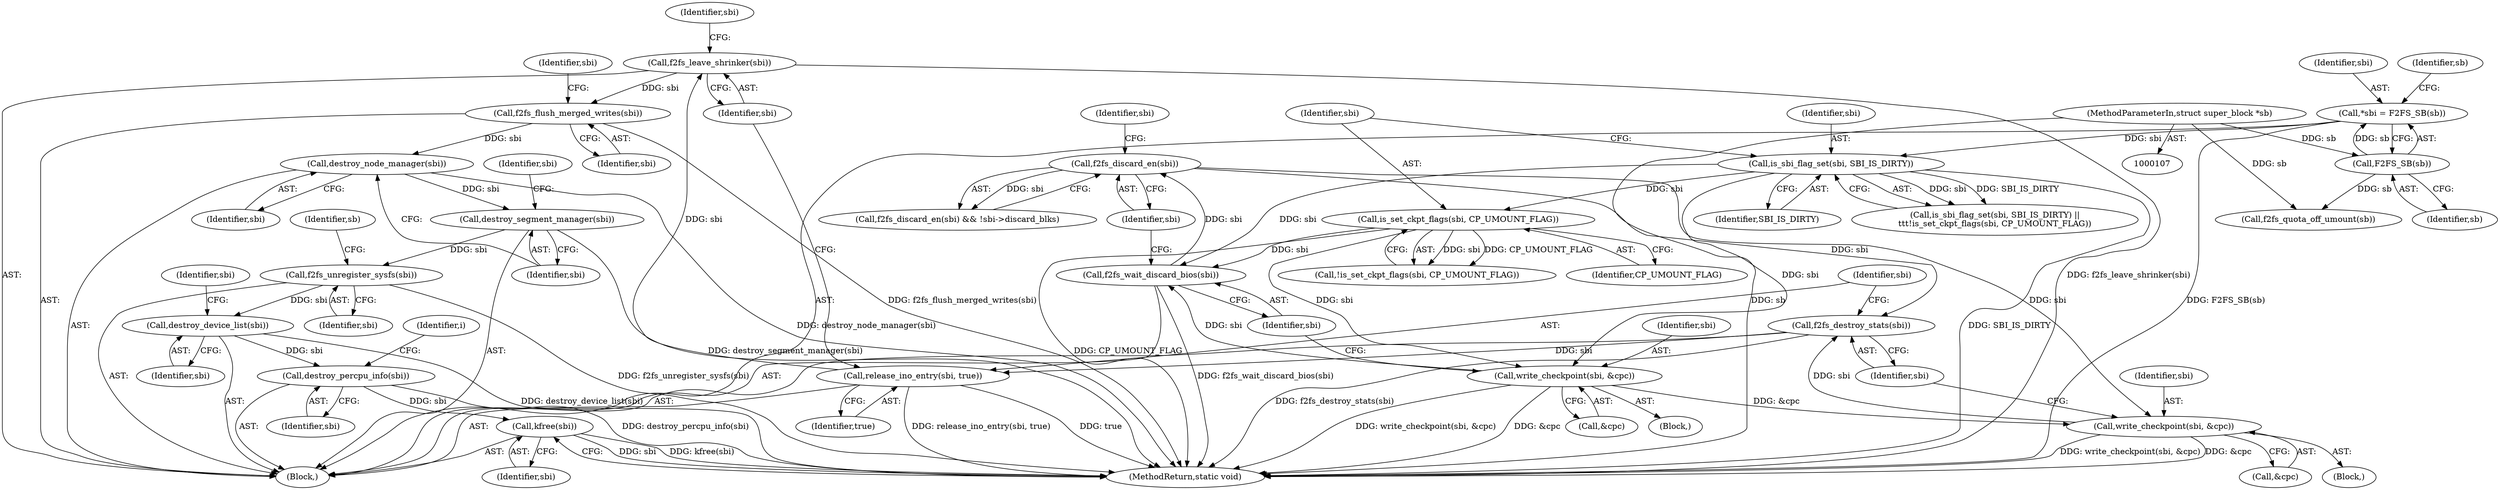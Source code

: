 digraph "1_linux_638164a2718f337ea224b747cf5977ef143166a4_1@API" {
"1000166" [label="(Call,f2fs_flush_merged_writes(sbi))"];
"1000159" [label="(Call,f2fs_leave_shrinker(sbi))"];
"1000156" [label="(Call,release_ino_entry(sbi, true))"];
"1000154" [label="(Call,f2fs_destroy_stats(sbi))"];
"1000150" [label="(Call,write_checkpoint(sbi, &cpc))"];
"1000142" [label="(Call,f2fs_discard_en(sbi))"];
"1000138" [label="(Call,f2fs_wait_discard_bios(sbi))"];
"1000134" [label="(Call,write_checkpoint(sbi, &cpc))"];
"1000129" [label="(Call,is_set_ckpt_flags(sbi, CP_UMOUNT_FLAG))"];
"1000125" [label="(Call,is_sbi_flag_set(sbi, SBI_IS_DIRTY))"];
"1000111" [label="(Call,*sbi = F2FS_SB(sb))"];
"1000113" [label="(Call,F2FS_SB(sb))"];
"1000108" [label="(MethodParameterIn,struct super_block *sb)"];
"1000176" [label="(Call,destroy_node_manager(sbi))"];
"1000178" [label="(Call,destroy_segment_manager(sbi))"];
"1000184" [label="(Call,f2fs_unregister_sysfs(sbi))"];
"1000203" [label="(Call,destroy_device_list(sbi))"];
"1000224" [label="(Call,destroy_percpu_info(sbi))"];
"1000241" [label="(Call,kfree(sbi))"];
"1000159" [label="(Call,f2fs_leave_shrinker(sbi))"];
"1000156" [label="(Call,release_ino_entry(sbi, true))"];
"1000177" [label="(Identifier,sbi)"];
"1000111" [label="(Call,*sbi = F2FS_SB(sb))"];
"1000176" [label="(Call,destroy_node_manager(sbi))"];
"1000112" [label="(Identifier,sbi)"];
"1000241" [label="(Call,kfree(sbi))"];
"1000151" [label="(Identifier,sbi)"];
"1000148" [label="(Block,)"];
"1000114" [label="(Identifier,sb)"];
"1000146" [label="(Identifier,sbi)"];
"1000150" [label="(Call,write_checkpoint(sbi, &cpc))"];
"1000225" [label="(Identifier,sbi)"];
"1000108" [label="(MethodParameterIn,struct super_block *sb)"];
"1000116" [label="(Call,f2fs_quota_off_umount(sb))"];
"1000117" [label="(Identifier,sb)"];
"1000141" [label="(Call,f2fs_discard_en(sbi) && !sbi->discard_blks)"];
"1000166" [label="(Call,f2fs_flush_merged_writes(sbi))"];
"1000154" [label="(Call,f2fs_destroy_stats(sbi))"];
"1000139" [label="(Identifier,sbi)"];
"1000135" [label="(Identifier,sbi)"];
"1000127" [label="(Identifier,SBI_IS_DIRTY)"];
"1000207" [label="(Identifier,sbi)"];
"1000131" [label="(Identifier,CP_UMOUNT_FLAG)"];
"1000160" [label="(Identifier,sbi)"];
"1000188" [label="(Identifier,sb)"];
"1000157" [label="(Identifier,sbi)"];
"1000179" [label="(Identifier,sbi)"];
"1000203" [label="(Call,destroy_device_list(sbi))"];
"1000224" [label="(Call,destroy_percpu_info(sbi))"];
"1000126" [label="(Identifier,sbi)"];
"1000158" [label="(Identifier,true)"];
"1000242" [label="(Identifier,sbi)"];
"1000128" [label="(Call,!is_set_ckpt_flags(sbi, CP_UMOUNT_FLAG))"];
"1000182" [label="(Identifier,sbi)"];
"1000164" [label="(Identifier,sbi)"];
"1000170" [label="(Identifier,sbi)"];
"1000125" [label="(Call,is_sbi_flag_set(sbi, SBI_IS_DIRTY))"];
"1000130" [label="(Identifier,sbi)"];
"1000129" [label="(Call,is_set_ckpt_flags(sbi, CP_UMOUNT_FLAG))"];
"1000132" [label="(Block,)"];
"1000138" [label="(Call,f2fs_wait_discard_bios(sbi))"];
"1000228" [label="(Identifier,i)"];
"1000167" [label="(Identifier,sbi)"];
"1000136" [label="(Call,&cpc)"];
"1000152" [label="(Call,&cpc)"];
"1000243" [label="(MethodReturn,static void)"];
"1000124" [label="(Call,is_sbi_flag_set(sbi, SBI_IS_DIRTY) ||\n\t\t\t!is_set_ckpt_flags(sbi, CP_UMOUNT_FLAG))"];
"1000178" [label="(Call,destroy_segment_manager(sbi))"];
"1000155" [label="(Identifier,sbi)"];
"1000185" [label="(Identifier,sbi)"];
"1000142" [label="(Call,f2fs_discard_en(sbi))"];
"1000184" [label="(Call,f2fs_unregister_sysfs(sbi))"];
"1000204" [label="(Identifier,sbi)"];
"1000113" [label="(Call,F2FS_SB(sb))"];
"1000109" [label="(Block,)"];
"1000134" [label="(Call,write_checkpoint(sbi, &cpc))"];
"1000143" [label="(Identifier,sbi)"];
"1000166" -> "1000109"  [label="AST: "];
"1000166" -> "1000167"  [label="CFG: "];
"1000167" -> "1000166"  [label="AST: "];
"1000170" -> "1000166"  [label="CFG: "];
"1000166" -> "1000243"  [label="DDG: f2fs_flush_merged_writes(sbi)"];
"1000159" -> "1000166"  [label="DDG: sbi"];
"1000166" -> "1000176"  [label="DDG: sbi"];
"1000159" -> "1000109"  [label="AST: "];
"1000159" -> "1000160"  [label="CFG: "];
"1000160" -> "1000159"  [label="AST: "];
"1000164" -> "1000159"  [label="CFG: "];
"1000159" -> "1000243"  [label="DDG: f2fs_leave_shrinker(sbi)"];
"1000156" -> "1000159"  [label="DDG: sbi"];
"1000156" -> "1000109"  [label="AST: "];
"1000156" -> "1000158"  [label="CFG: "];
"1000157" -> "1000156"  [label="AST: "];
"1000158" -> "1000156"  [label="AST: "];
"1000160" -> "1000156"  [label="CFG: "];
"1000156" -> "1000243"  [label="DDG: true"];
"1000156" -> "1000243"  [label="DDG: release_ino_entry(sbi, true)"];
"1000154" -> "1000156"  [label="DDG: sbi"];
"1000154" -> "1000109"  [label="AST: "];
"1000154" -> "1000155"  [label="CFG: "];
"1000155" -> "1000154"  [label="AST: "];
"1000157" -> "1000154"  [label="CFG: "];
"1000154" -> "1000243"  [label="DDG: f2fs_destroy_stats(sbi)"];
"1000150" -> "1000154"  [label="DDG: sbi"];
"1000142" -> "1000154"  [label="DDG: sbi"];
"1000150" -> "1000148"  [label="AST: "];
"1000150" -> "1000152"  [label="CFG: "];
"1000151" -> "1000150"  [label="AST: "];
"1000152" -> "1000150"  [label="AST: "];
"1000155" -> "1000150"  [label="CFG: "];
"1000150" -> "1000243"  [label="DDG: &cpc"];
"1000150" -> "1000243"  [label="DDG: write_checkpoint(sbi, &cpc)"];
"1000142" -> "1000150"  [label="DDG: sbi"];
"1000134" -> "1000150"  [label="DDG: &cpc"];
"1000142" -> "1000141"  [label="AST: "];
"1000142" -> "1000143"  [label="CFG: "];
"1000143" -> "1000142"  [label="AST: "];
"1000146" -> "1000142"  [label="CFG: "];
"1000141" -> "1000142"  [label="CFG: "];
"1000142" -> "1000141"  [label="DDG: sbi"];
"1000138" -> "1000142"  [label="DDG: sbi"];
"1000138" -> "1000109"  [label="AST: "];
"1000138" -> "1000139"  [label="CFG: "];
"1000139" -> "1000138"  [label="AST: "];
"1000143" -> "1000138"  [label="CFG: "];
"1000138" -> "1000243"  [label="DDG: f2fs_wait_discard_bios(sbi)"];
"1000134" -> "1000138"  [label="DDG: sbi"];
"1000129" -> "1000138"  [label="DDG: sbi"];
"1000125" -> "1000138"  [label="DDG: sbi"];
"1000134" -> "1000132"  [label="AST: "];
"1000134" -> "1000136"  [label="CFG: "];
"1000135" -> "1000134"  [label="AST: "];
"1000136" -> "1000134"  [label="AST: "];
"1000139" -> "1000134"  [label="CFG: "];
"1000134" -> "1000243"  [label="DDG: write_checkpoint(sbi, &cpc)"];
"1000134" -> "1000243"  [label="DDG: &cpc"];
"1000129" -> "1000134"  [label="DDG: sbi"];
"1000125" -> "1000134"  [label="DDG: sbi"];
"1000129" -> "1000128"  [label="AST: "];
"1000129" -> "1000131"  [label="CFG: "];
"1000130" -> "1000129"  [label="AST: "];
"1000131" -> "1000129"  [label="AST: "];
"1000128" -> "1000129"  [label="CFG: "];
"1000129" -> "1000243"  [label="DDG: CP_UMOUNT_FLAG"];
"1000129" -> "1000128"  [label="DDG: sbi"];
"1000129" -> "1000128"  [label="DDG: CP_UMOUNT_FLAG"];
"1000125" -> "1000129"  [label="DDG: sbi"];
"1000125" -> "1000124"  [label="AST: "];
"1000125" -> "1000127"  [label="CFG: "];
"1000126" -> "1000125"  [label="AST: "];
"1000127" -> "1000125"  [label="AST: "];
"1000130" -> "1000125"  [label="CFG: "];
"1000124" -> "1000125"  [label="CFG: "];
"1000125" -> "1000243"  [label="DDG: SBI_IS_DIRTY"];
"1000125" -> "1000124"  [label="DDG: sbi"];
"1000125" -> "1000124"  [label="DDG: SBI_IS_DIRTY"];
"1000111" -> "1000125"  [label="DDG: sbi"];
"1000111" -> "1000109"  [label="AST: "];
"1000111" -> "1000113"  [label="CFG: "];
"1000112" -> "1000111"  [label="AST: "];
"1000113" -> "1000111"  [label="AST: "];
"1000117" -> "1000111"  [label="CFG: "];
"1000111" -> "1000243"  [label="DDG: F2FS_SB(sb)"];
"1000113" -> "1000111"  [label="DDG: sb"];
"1000113" -> "1000114"  [label="CFG: "];
"1000114" -> "1000113"  [label="AST: "];
"1000108" -> "1000113"  [label="DDG: sb"];
"1000113" -> "1000116"  [label="DDG: sb"];
"1000108" -> "1000107"  [label="AST: "];
"1000108" -> "1000243"  [label="DDG: sb"];
"1000108" -> "1000116"  [label="DDG: sb"];
"1000176" -> "1000109"  [label="AST: "];
"1000176" -> "1000177"  [label="CFG: "];
"1000177" -> "1000176"  [label="AST: "];
"1000179" -> "1000176"  [label="CFG: "];
"1000176" -> "1000243"  [label="DDG: destroy_node_manager(sbi)"];
"1000176" -> "1000178"  [label="DDG: sbi"];
"1000178" -> "1000109"  [label="AST: "];
"1000178" -> "1000179"  [label="CFG: "];
"1000179" -> "1000178"  [label="AST: "];
"1000182" -> "1000178"  [label="CFG: "];
"1000178" -> "1000243"  [label="DDG: destroy_segment_manager(sbi)"];
"1000178" -> "1000184"  [label="DDG: sbi"];
"1000184" -> "1000109"  [label="AST: "];
"1000184" -> "1000185"  [label="CFG: "];
"1000185" -> "1000184"  [label="AST: "];
"1000188" -> "1000184"  [label="CFG: "];
"1000184" -> "1000243"  [label="DDG: f2fs_unregister_sysfs(sbi)"];
"1000184" -> "1000203"  [label="DDG: sbi"];
"1000203" -> "1000109"  [label="AST: "];
"1000203" -> "1000204"  [label="CFG: "];
"1000204" -> "1000203"  [label="AST: "];
"1000207" -> "1000203"  [label="CFG: "];
"1000203" -> "1000243"  [label="DDG: destroy_device_list(sbi)"];
"1000203" -> "1000224"  [label="DDG: sbi"];
"1000224" -> "1000109"  [label="AST: "];
"1000224" -> "1000225"  [label="CFG: "];
"1000225" -> "1000224"  [label="AST: "];
"1000228" -> "1000224"  [label="CFG: "];
"1000224" -> "1000243"  [label="DDG: destroy_percpu_info(sbi)"];
"1000224" -> "1000241"  [label="DDG: sbi"];
"1000241" -> "1000109"  [label="AST: "];
"1000241" -> "1000242"  [label="CFG: "];
"1000242" -> "1000241"  [label="AST: "];
"1000243" -> "1000241"  [label="CFG: "];
"1000241" -> "1000243"  [label="DDG: sbi"];
"1000241" -> "1000243"  [label="DDG: kfree(sbi)"];
}

